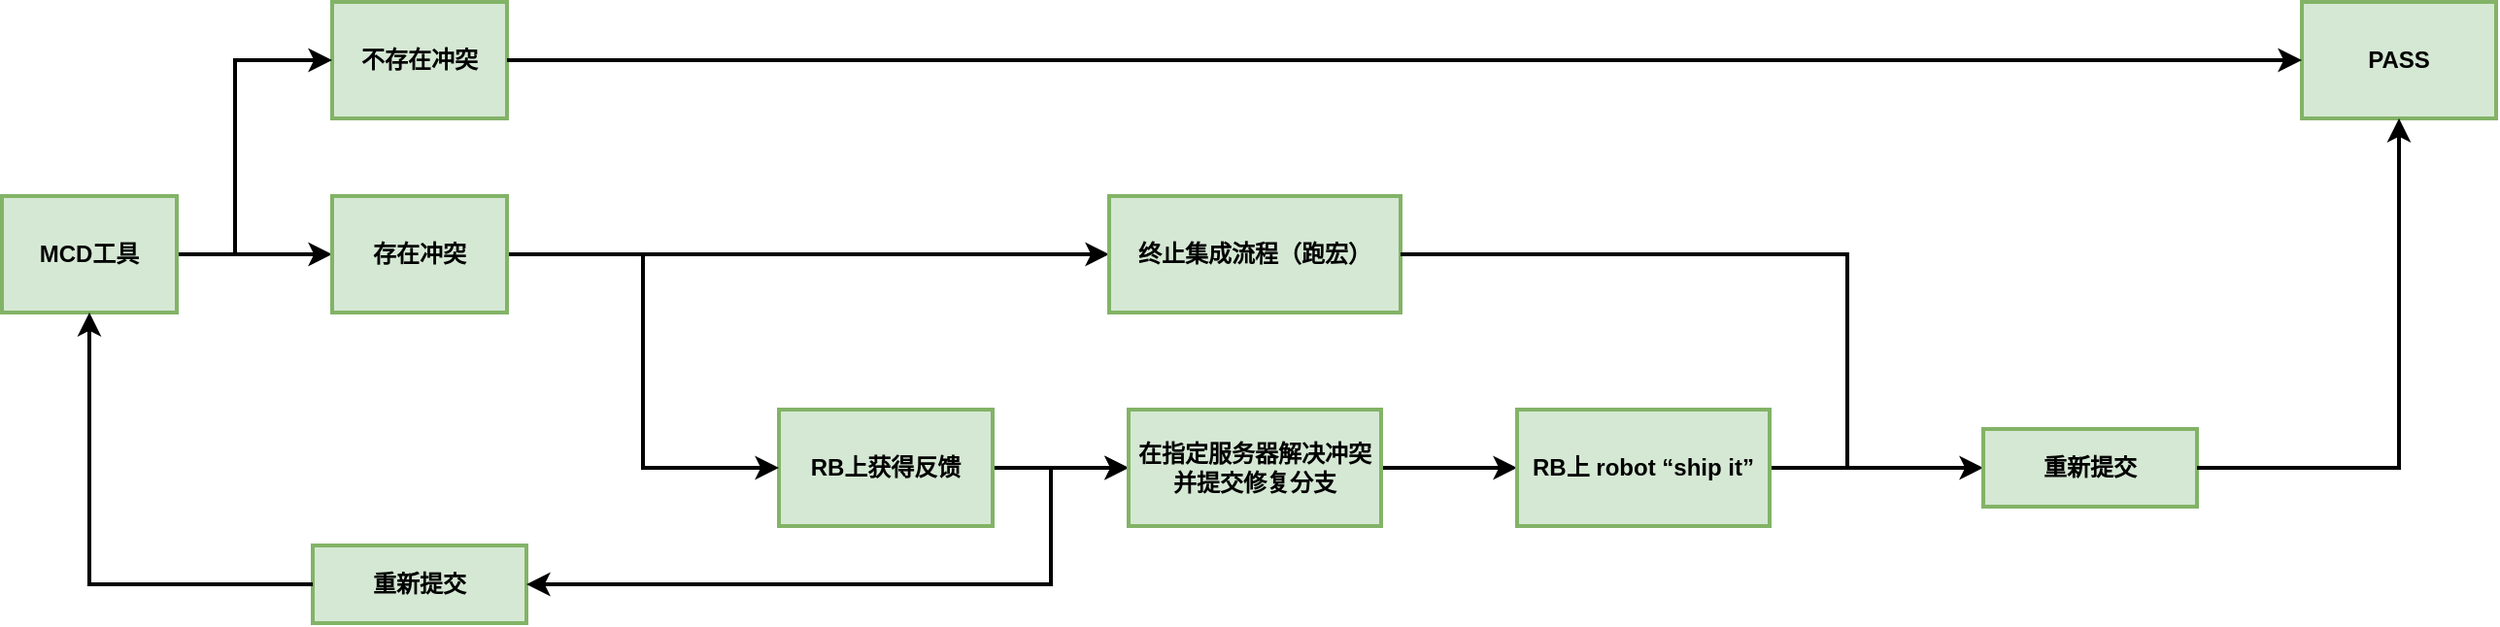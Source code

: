 <mxfile version="18.0.2" type="github">
  <diagram id="SowwxV9Y0zJWvg704m0A" name="Page-1">
    <mxGraphModel dx="1422" dy="1963" grid="1" gridSize="10" guides="1" tooltips="1" connect="1" arrows="1" fold="1" page="1" pageScale="1" pageWidth="827" pageHeight="1169" math="0" shadow="0">
      <root>
        <mxCell id="0" />
        <mxCell id="1" parent="0" />
        <mxCell id="bJwp5EVE7NlhF6nM4wyB-11" value="" style="edgeStyle=orthogonalEdgeStyle;rounded=0;orthogonalLoop=1;jettySize=auto;html=1;strokeWidth=2;" edge="1" parent="1" source="bJwp5EVE7NlhF6nM4wyB-12" target="bJwp5EVE7NlhF6nM4wyB-14">
          <mxGeometry relative="1" as="geometry" />
        </mxCell>
        <mxCell id="bJwp5EVE7NlhF6nM4wyB-12" value="MCD工具" style="rounded=0;whiteSpace=wrap;html=1;fillColor=#d5e8d4;strokeColor=#82B366;strokeWidth=2;sketch=0;glass=0;shadow=0;spacing=6;fontStyle=1" vertex="1" parent="1">
          <mxGeometry x="470" y="40" width="90" height="60" as="geometry" />
        </mxCell>
        <mxCell id="bJwp5EVE7NlhF6nM4wyB-13" value="" style="edgeStyle=orthogonalEdgeStyle;rounded=0;orthogonalLoop=1;jettySize=auto;html=1;strokeWidth=2;entryX=0;entryY=0.5;entryDx=0;entryDy=0;" edge="1" parent="1" source="bJwp5EVE7NlhF6nM4wyB-14" target="bJwp5EVE7NlhF6nM4wyB-17">
          <mxGeometry relative="1" as="geometry">
            <mxPoint x="810" y="70" as="targetPoint" />
          </mxGeometry>
        </mxCell>
        <mxCell id="bJwp5EVE7NlhF6nM4wyB-14" value="存在冲突" style="rounded=0;whiteSpace=wrap;html=1;fillColor=#d5e8d4;strokeColor=#82B366;strokeWidth=2;sketch=0;glass=0;shadow=0;spacing=6;fontStyle=1" vertex="1" parent="1">
          <mxGeometry x="640" y="40" width="90" height="60" as="geometry" />
        </mxCell>
        <mxCell id="bJwp5EVE7NlhF6nM4wyB-15" value="不存在冲突" style="rounded=0;whiteSpace=wrap;html=1;fillColor=#d5e8d4;strokeColor=#82B366;strokeWidth=2;sketch=0;glass=0;shadow=0;spacing=6;fontStyle=1" vertex="1" parent="1">
          <mxGeometry x="640" y="-60" width="90" height="60" as="geometry" />
        </mxCell>
        <mxCell id="bJwp5EVE7NlhF6nM4wyB-16" value="" style="endArrow=classic;html=1;rounded=0;strokeWidth=2;entryX=0;entryY=0.5;entryDx=0;entryDy=0;" edge="1" parent="1" target="bJwp5EVE7NlhF6nM4wyB-15">
          <mxGeometry width="50" height="50" relative="1" as="geometry">
            <mxPoint x="590" y="70" as="sourcePoint" />
            <mxPoint x="640" y="20" as="targetPoint" />
            <Array as="points">
              <mxPoint x="590" y="-30" />
            </Array>
          </mxGeometry>
        </mxCell>
        <mxCell id="bJwp5EVE7NlhF6nM4wyB-17" value="终止集成流程（跑宏）" style="rounded=0;whiteSpace=wrap;html=1;fillColor=#d5e8d4;strokeColor=#82B366;strokeWidth=2;sketch=0;glass=0;shadow=0;spacing=6;fontStyle=1" vertex="1" parent="1">
          <mxGeometry x="1040" y="40" width="150" height="60" as="geometry" />
        </mxCell>
        <mxCell id="bJwp5EVE7NlhF6nM4wyB-18" value="" style="edgeStyle=orthogonalEdgeStyle;rounded=0;orthogonalLoop=1;jettySize=auto;html=1;strokeWidth=2;" edge="1" parent="1" source="bJwp5EVE7NlhF6nM4wyB-20" target="bJwp5EVE7NlhF6nM4wyB-22">
          <mxGeometry relative="1" as="geometry" />
        </mxCell>
        <mxCell id="bJwp5EVE7NlhF6nM4wyB-19" value="" style="edgeStyle=orthogonalEdgeStyle;rounded=0;orthogonalLoop=1;jettySize=auto;html=1;strokeWidth=2;" edge="1" parent="1" source="bJwp5EVE7NlhF6nM4wyB-20" target="bJwp5EVE7NlhF6nM4wyB-22">
          <mxGeometry relative="1" as="geometry" />
        </mxCell>
        <mxCell id="bJwp5EVE7NlhF6nM4wyB-20" value="RB上获得反馈" style="rounded=0;whiteSpace=wrap;html=1;fillColor=#d5e8d4;strokeColor=#82B366;strokeWidth=2;sketch=0;glass=0;shadow=0;spacing=6;fontStyle=1" vertex="1" parent="1">
          <mxGeometry x="870" y="150" width="110" height="60" as="geometry" />
        </mxCell>
        <mxCell id="bJwp5EVE7NlhF6nM4wyB-21" value="" style="edgeStyle=orthogonalEdgeStyle;rounded=0;orthogonalLoop=1;jettySize=auto;html=1;strokeWidth=2;" edge="1" parent="1" source="bJwp5EVE7NlhF6nM4wyB-22" target="bJwp5EVE7NlhF6nM4wyB-24">
          <mxGeometry relative="1" as="geometry" />
        </mxCell>
        <mxCell id="bJwp5EVE7NlhF6nM4wyB-22" value="在指定服务器解决冲突并提交修复分支" style="rounded=0;whiteSpace=wrap;html=1;fillColor=#d5e8d4;strokeColor=#82B366;strokeWidth=2;sketch=0;glass=0;shadow=0;spacing=6;fontStyle=1" vertex="1" parent="1">
          <mxGeometry x="1050" y="150" width="130" height="60" as="geometry" />
        </mxCell>
        <mxCell id="bJwp5EVE7NlhF6nM4wyB-23" value="" style="edgeStyle=orthogonalEdgeStyle;rounded=0;orthogonalLoop=1;jettySize=auto;html=1;strokeWidth=2;" edge="1" parent="1" source="bJwp5EVE7NlhF6nM4wyB-24" target="bJwp5EVE7NlhF6nM4wyB-25">
          <mxGeometry relative="1" as="geometry" />
        </mxCell>
        <mxCell id="bJwp5EVE7NlhF6nM4wyB-24" value="RB上 robot “ship it”" style="rounded=0;whiteSpace=wrap;html=1;fillColor=#d5e8d4;strokeColor=#82B366;strokeWidth=2;sketch=0;glass=0;shadow=0;spacing=6;fontStyle=1" vertex="1" parent="1">
          <mxGeometry x="1250" y="150" width="130" height="60" as="geometry" />
        </mxCell>
        <mxCell id="bJwp5EVE7NlhF6nM4wyB-25" value="重新提交" style="rounded=0;whiteSpace=wrap;html=1;fillColor=#d5e8d4;strokeColor=#82B366;strokeWidth=2;sketch=0;glass=0;shadow=0;spacing=6;fontStyle=1" vertex="1" parent="1">
          <mxGeometry x="1490" y="160" width="110" height="40" as="geometry" />
        </mxCell>
        <mxCell id="bJwp5EVE7NlhF6nM4wyB-26" value="" style="endArrow=classic;html=1;rounded=0;strokeWidth=2;entryX=0;entryY=0.5;entryDx=0;entryDy=0;" edge="1" parent="1" target="bJwp5EVE7NlhF6nM4wyB-20">
          <mxGeometry width="50" height="50" relative="1" as="geometry">
            <mxPoint x="800" y="70" as="sourcePoint" />
            <mxPoint x="820" y="120" as="targetPoint" />
            <Array as="points">
              <mxPoint x="800" y="180" />
            </Array>
          </mxGeometry>
        </mxCell>
        <mxCell id="bJwp5EVE7NlhF6nM4wyB-27" value="" style="endArrow=none;html=1;rounded=0;strokeWidth=2;exitX=1;exitY=0.5;exitDx=0;exitDy=0;" edge="1" parent="1" source="bJwp5EVE7NlhF6nM4wyB-17">
          <mxGeometry width="50" height="50" relative="1" as="geometry">
            <mxPoint x="1320" y="100" as="sourcePoint" />
            <mxPoint x="1420" y="180" as="targetPoint" />
            <Array as="points">
              <mxPoint x="1420" y="70" />
            </Array>
          </mxGeometry>
        </mxCell>
        <mxCell id="bJwp5EVE7NlhF6nM4wyB-28" value="PASS" style="rounded=0;whiteSpace=wrap;html=1;fillColor=#d5e8d4;strokeColor=#82B366;strokeWidth=2;sketch=0;glass=0;shadow=0;spacing=6;fontStyle=1" vertex="1" parent="1">
          <mxGeometry x="1654" y="-60" width="100" height="60" as="geometry" />
        </mxCell>
        <mxCell id="bJwp5EVE7NlhF6nM4wyB-29" value="" style="endArrow=classic;html=1;rounded=0;strokeWidth=2;exitX=1;exitY=0.5;exitDx=0;exitDy=0;entryX=0;entryY=0.5;entryDx=0;entryDy=0;" edge="1" parent="1" source="bJwp5EVE7NlhF6nM4wyB-15" target="bJwp5EVE7NlhF6nM4wyB-28">
          <mxGeometry width="50" height="50" relative="1" as="geometry">
            <mxPoint x="886" y="-30" as="sourcePoint" />
            <mxPoint x="996" y="-40" as="targetPoint" />
          </mxGeometry>
        </mxCell>
        <mxCell id="bJwp5EVE7NlhF6nM4wyB-30" value="重新提交" style="rounded=0;whiteSpace=wrap;html=1;fillColor=#d5e8d4;strokeColor=#82B366;strokeWidth=2;sketch=0;glass=0;shadow=0;spacing=6;fontStyle=1" vertex="1" parent="1">
          <mxGeometry x="630" y="220" width="110" height="40" as="geometry" />
        </mxCell>
        <mxCell id="bJwp5EVE7NlhF6nM4wyB-31" value="" style="endArrow=classic;html=1;rounded=0;strokeWidth=2;entryX=1;entryY=0.5;entryDx=0;entryDy=0;" edge="1" parent="1" target="bJwp5EVE7NlhF6nM4wyB-30">
          <mxGeometry width="50" height="50" relative="1" as="geometry">
            <mxPoint x="1010" y="180" as="sourcePoint" />
            <mxPoint x="930" y="300" as="targetPoint" />
            <Array as="points">
              <mxPoint x="1010" y="240" />
            </Array>
          </mxGeometry>
        </mxCell>
        <mxCell id="bJwp5EVE7NlhF6nM4wyB-32" value="" style="endArrow=classic;html=1;rounded=0;strokeWidth=2;exitX=0;exitY=0.5;exitDx=0;exitDy=0;entryX=0.5;entryY=1;entryDx=0;entryDy=0;" edge="1" parent="1" source="bJwp5EVE7NlhF6nM4wyB-30" target="bJwp5EVE7NlhF6nM4wyB-12">
          <mxGeometry width="50" height="50" relative="1" as="geometry">
            <mxPoint x="500" y="240" as="sourcePoint" />
            <mxPoint x="550" y="190" as="targetPoint" />
            <Array as="points">
              <mxPoint x="515" y="240" />
            </Array>
          </mxGeometry>
        </mxCell>
        <mxCell id="bJwp5EVE7NlhF6nM4wyB-33" value="" style="endArrow=classic;html=1;rounded=0;strokeWidth=2;exitX=1;exitY=0.5;exitDx=0;exitDy=0;entryX=0.5;entryY=1;entryDx=0;entryDy=0;" edge="1" parent="1" source="bJwp5EVE7NlhF6nM4wyB-25" target="bJwp5EVE7NlhF6nM4wyB-28">
          <mxGeometry width="50" height="50" relative="1" as="geometry">
            <mxPoint x="1756" y="180" as="sourcePoint" />
            <mxPoint x="1886" y="160" as="targetPoint" />
            <Array as="points">
              <mxPoint x="1704" y="180" />
            </Array>
          </mxGeometry>
        </mxCell>
      </root>
    </mxGraphModel>
  </diagram>
</mxfile>
